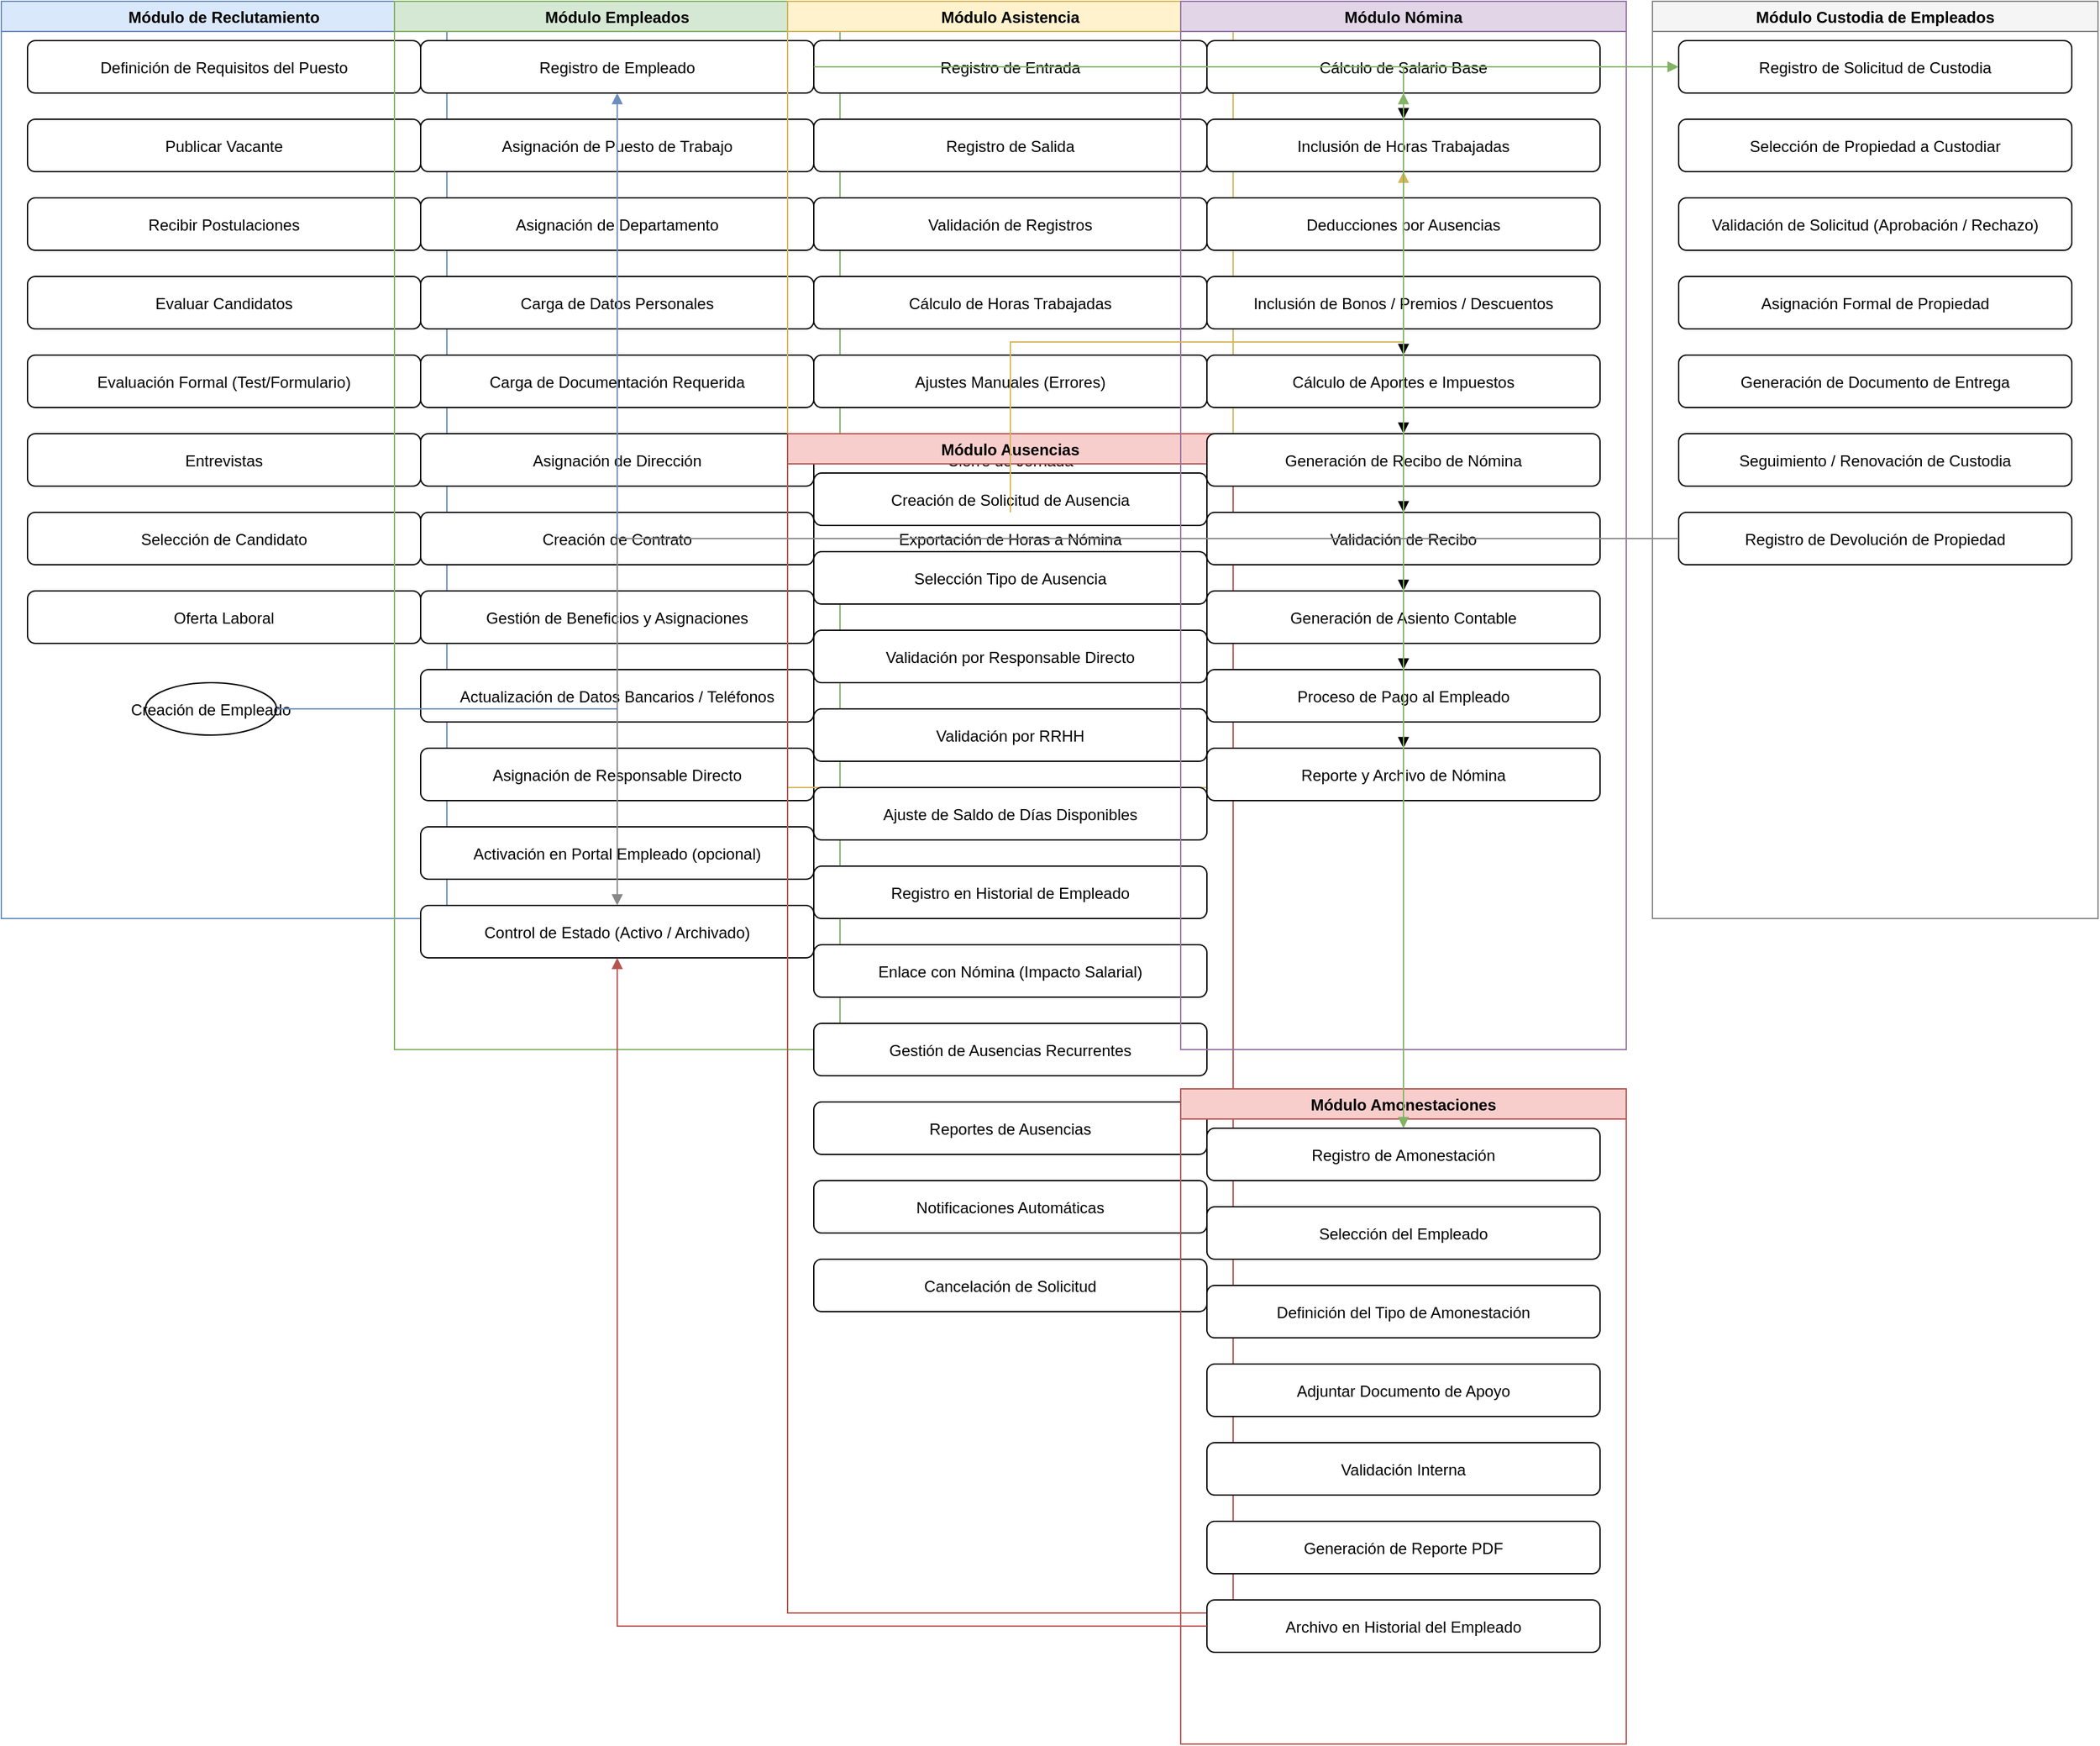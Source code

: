 <?xml version="1.0" encoding="UTF-8"?>
<mxfile>
  <diagram name="RRHH_Odoo_Flujo" id="X3b9cJ5aVg2Kd97cH52v">
    <mxGraphModel dx="1230" dy="780" grid="1" gridSize="10" guides="1" tooltips="1" connect="1" arrows="1" fold="1" page="1" pageScale="1" pageWidth="1169" pageHeight="827" math="0" shadow="0">
      <root>
        <mxCell id="0" />
        <mxCell id="1" parent="0" />
        
        <!-- 🟦 Módulo de Reclutamiento (Extendido) -->
        <mxCell id="reclutamiento" value="Módulo de Reclutamiento" style="swimlane;fillColor=#dae8fc;strokeColor=#6c8ebf;" vertex="1" parent="1">
          <mxGeometry x="20" y="20" width="340" height="700" as="geometry" />
        </mxCell>

        <mxCell id="definir_requisitos" value="Definición de Requisitos del Puesto" style="rounded=1;" vertex="1" parent="reclutamiento">
          <mxGeometry x="20" y="30" width="300" height="40" as="geometry"/>
        </mxCell>

        <mxCell id="publicar_vacante" value="Publicar Vacante" style="rounded=1;" vertex="1" parent="reclutamiento">
          <mxGeometry x="20" y="90" width="300" height="40" as="geometry"/>
        </mxCell>

        <mxCell id="recibir_postulaciones" value="Recibir Postulaciones" style="rounded=1;" vertex="1" parent="reclutamiento">
          <mxGeometry x="20" y="150" width="300" height="40" as="geometry"/>
        </mxCell>

        <mxCell id="evaluar_candidatos" value="Evaluar Candidatos" style="rounded=1;" vertex="1" parent="reclutamiento">
          <mxGeometry x="20" y="210" width="300" height="40" as="geometry"/>
        </mxCell>

        <mxCell id="test_formulario" value="Evaluación Formal (Test/Formulario)" style="rounded=1;" vertex="1" parent="reclutamiento">
          <mxGeometry x="20" y="270" width="300" height="40" as="geometry"/>
        </mxCell>

        <mxCell id="entrevistas" value="Entrevistas" style="rounded=1;" vertex="1" parent="reclutamiento">
          <mxGeometry x="20" y="330" width="300" height="40" as="geometry"/>
        </mxCell>

        <mxCell id="seleccion" value="Selección de Candidato" style="rounded=1;" vertex="1" parent="reclutamiento">
          <mxGeometry x="20" y="390" width="300" height="40" as="geometry"/>
        </mxCell>

        <mxCell id="oferta_laboral" value="Oferta Laboral" style="rounded=1;" vertex="1" parent="reclutamiento">
          <mxGeometry x="20" y="450" width="300" height="40" as="geometry"/>
        </mxCell>

        <mxCell id="crear_empleado" value="Creación de Empleado" style="ellipse;" vertex="1" parent="reclutamiento">
          <mxGeometry x="110" y="520" width="100" height="40" as="geometry"/>
        </mxCell>

        <!-- 🟩 Módulo de Empleados (Extendido) -->
        <mxCell id="empleados" value="Módulo Empleados" style="swimlane;fillColor=#d5e8d4;strokeColor=#82b366;" vertex="1" parent="1">
          <mxGeometry x="320" y="20" width="340" height="800" as="geometry" />
        </mxCell>

        <mxCell id="registro_empleado" value="Registro de Empleado" style="rounded=1;" vertex="1" parent="empleados">
          <mxGeometry x="20" y="30" width="300" height="40" as="geometry"/>
        </mxCell>

        <mxCell id="asignacion_puesto" value="Asignación de Puesto de Trabajo" style="rounded=1;" vertex="1" parent="empleados">
          <mxGeometry x="20" y="90" width="300" height="40" as="geometry"/>
        </mxCell>

        <mxCell id="asignacion_departamento" value="Asignación de Departamento" style="rounded=1;" vertex="1" parent="empleados">
          <mxGeometry x="20" y="150" width="300" height="40" as="geometry"/>
        </mxCell>

        <mxCell id="carga_datos_personales" value="Carga de Datos Personales" style="rounded=1;" vertex="1" parent="empleados">
          <mxGeometry x="20" y="210" width="300" height="40" as="geometry"/>
        </mxCell>

        <mxCell id="carga_documentacion" value="Carga de Documentación Requerida" style="rounded=1;" vertex="1" parent="empleados">
          <mxGeometry x="20" y="270" width="300" height="40" as="geometry"/>
        </mxCell>

        <mxCell id="asignacion_direccion" value="Asignación de Dirección" style="rounded=1;" vertex="1" parent="empleados">
          <mxGeometry x="20" y="330" width="300" height="40" as="geometry"/>
        </mxCell>

        <mxCell id="creacion_contrato" value="Creación de Contrato" style="rounded=1;" vertex="1" parent="empleados">
          <mxGeometry x="20" y="390" width="300" height="40" as="geometry"/>
        </mxCell>

        <mxCell id="gestion_beneficios" value="Gestión de Beneficios y Asignaciones" style="rounded=1;" vertex="1" parent="empleados">
          <mxGeometry x="20" y="450" width="300" height="40" as="geometry"/>
        </mxCell>

        <mxCell id="actualizacion_periodica" value="Actualización de Datos Bancarios / Teléfonos" style="rounded=1;" vertex="1" parent="empleados">
          <mxGeometry x="20" y="510" width="300" height="40" as="geometry"/>
        </mxCell>

        <mxCell id="asignacion_responsable" value="Asignación de Responsable Directo" style="rounded=1;" vertex="1" parent="empleados">
          <mxGeometry x="20" y="570" width="300" height="40" as="geometry"/>
        </mxCell>

        <mxCell id="activacion_portal" value="Activación en Portal Empleado (opcional)" style="rounded=1;" vertex="1" parent="empleados">
          <mxGeometry x="20" y="630" width="300" height="40" as="geometry"/>
        </mxCell>

        <mxCell id="control_cambio_estado" value="Control de Estado (Activo / Archivado)" style="rounded=1;" vertex="1" parent="empleados">
          <mxGeometry x="20" y="690" width="300" height="40" as="geometry"/>
        </mxCell>

        <!-- 🟨 Módulo de Asistencia (Extendido) -->
        <mxCell id="asistencia" value="Módulo Asistencia" style="swimlane;fillColor=#fff2cc;strokeColor=#d6b656;" vertex="1" parent="1">
          <mxGeometry x="620" y="20" width="340" height="600" as="geometry" />
        </mxCell>

        <mxCell id="registro_entrada" value="Registro de Entrada" style="rounded=1;" vertex="1" parent="asistencia">
          <mxGeometry x="20" y="30" width="300" height="40" as="geometry"/>
        </mxCell>

        <mxCell id="registro_salida" value="Registro de Salida" style="rounded=1;" vertex="1" parent="asistencia">
          <mxGeometry x="20" y="90" width="300" height="40" as="geometry"/>
        </mxCell>

        <mxCell id="validacion_asistencia" value="Validación de Registros" style="rounded=1;" vertex="1" parent="asistencia">
          <mxGeometry x="20" y="150" width="300" height="40" as="geometry"/>
        </mxCell>

        <mxCell id="calculo_horas_trabajadas" value="Cálculo de Horas Trabajadas" style="rounded=1;" vertex="1" parent="asistencia">
          <mxGeometry x="20" y="210" width="300" height="40" as="geometry"/>
        </mxCell>

        <mxCell id="ajuste_manual" value="Ajustes Manuales (Errores)" style="rounded=1;" vertex="1" parent="asistencia">
          <mxGeometry x="20" y="270" width="300" height="40" as="geometry"/>
        </mxCell>

        <mxCell id="cierre_jornada" value="Cierre de Jornada" style="rounded=1;" vertex="1" parent="asistencia">
          <mxGeometry x="20" y="330" width="300" height="40" as="geometry"/>
        </mxCell>

        <mxCell id="exportacion_nomina" value="Exportación de Horas a Nómina" style="rounded=1;" vertex="1" parent="asistencia">
          <mxGeometry x="20" y="390" width="300" height="40" as="geometry"/>
        </mxCell>

        <!-- 🟥 Módulo de Ausencias (Extendido) -->
        <mxCell id="ausencias" value="Módulo Ausencias" style="swimlane;fillColor=#f8cecc;strokeColor=#b85450;" vertex="1" parent="1">
          <mxGeometry x="620" y="350" width="340" height="900" as="geometry" />
        </mxCell>

        <mxCell id="creacion_solicitud" value="Creación de Solicitud de Ausencia" style="rounded=1;" vertex="1" parent="ausencias">
          <mxGeometry x="20" y="30" width="300" height="40" as="geometry"/>
        </mxCell>

        <mxCell id="seleccion_tipo_ausencia" value="Selección Tipo de Ausencia" style="rounded=1;" vertex="1" parent="ausencias">
          <mxGeometry x="20" y="90" width="300" height="40" as="geometry"/>
        </mxCell>

        <mxCell id="validacion_responsable" value="Validación por Responsable Directo" style="rounded=1;" vertex="1" parent="ausencias">
          <mxGeometry x="20" y="150" width="300" height="40" as="geometry"/>
        </mxCell>

        <mxCell id="validacion_rrhh" value="Validación por RRHH" style="rounded=1;" vertex="1" parent="ausencias">
          <mxGeometry x="20" y="210" width="300" height="40" as="geometry"/>
        </mxCell>

        <mxCell id="ajuste_saldo" value="Ajuste de Saldo de Días Disponibles" style="rounded=1;" vertex="1" parent="ausencias">
          <mxGeometry x="20" y="270" width="300" height="40" as="geometry"/>
        </mxCell>

        <mxCell id="registro_historial" value="Registro en Historial de Empleado" style="rounded=1;" vertex="1" parent="ausencias">
          <mxGeometry x="20" y="330" width="300" height="40" as="geometry"/>
        </mxCell>

        <mxCell id="enlace_nomina" value="Enlace con Nómina (Impacto Salarial)" style="rounded=1;" vertex="1" parent="ausencias">
          <mxGeometry x="20" y="390" width="300" height="40" as="geometry"/>
        </mxCell>

        <mxCell id="gestion_recurrentes" value="Gestión de Ausencias Recurrentes" style="rounded=1;" vertex="1" parent="ausencias">
          <mxGeometry x="20" y="450" width="300" height="40" as="geometry"/>
        </mxCell>

        <mxCell id="reportes_ausencias" value="Reportes de Ausencias" style="rounded=1;" vertex="1" parent="ausencias">
          <mxGeometry x="20" y="510" width="300" height="40" as="geometry"/>
        </mxCell>

        <mxCell id="notificaciones" value="Notificaciones Automáticas" style="rounded=1;" vertex="1" parent="ausencias">
          <mxGeometry x="20" y="570" width="300" height="40" as="geometry"/>
        </mxCell>

        <mxCell id="cancelacion_solicitud" value="Cancelación de Solicitud" style="rounded=1;" vertex="1" parent="ausencias">
          <mxGeometry x="20" y="630" width="300" height="40" as="geometry"/>
        </mxCell>

        <!-- 🟪 Módulo de Nómina (Extendido) -->
        <mxCell id="nomina" value="Módulo Nómina" style="swimlane;fillColor=#e1d5e7;strokeColor=#9673a6;" vertex="1" parent="1">
          <mxGeometry x="920" y="20" width="340" height="800" as="geometry" />
        </mxCell>

        <mxCell id="calculo_salario_base" value="Cálculo de Salario Base" style="rounded=1;" vertex="1" parent="nomina">
          <mxGeometry x="20" y="30" width="300" height="40" as="geometry"/>
        </mxCell>

        <mxCell id="inclusion_horas_trabajadas" value="Inclusión de Horas Trabajadas" style="rounded=1;" vertex="1" parent="nomina">
          <mxGeometry x="20" y="90" width="300" height="40" as="geometry"/>
        </mxCell>

        <mxCell id="inclusion_ausencias" value="Deducciones por Ausencias" style="rounded=1;" vertex="1" parent="nomina">
          <mxGeometry x="20" y="150" width="300" height="40" as="geometry"/>
        </mxCell>

        <mxCell id="inclusion_inputs_adicionales" value="Inclusión de Bonos / Premios / Descuentos" style="rounded=1;" vertex="1" parent="nomina">
          <mxGeometry x="20" y="210" width="300" height="40" as="geometry"/>
        </mxCell>

        <mxCell id="calculo_aportes_impuestos" value="Cálculo de Aportes e Impuestos" style="rounded=1;" vertex="1" parent="nomina">
          <mxGeometry x="20" y="270" width="300" height="40" as="geometry"/>
        </mxCell>

        <mxCell id="generacion_recibo_nomina" value="Generación de Recibo de Nómina" style="rounded=1;" vertex="1" parent="nomina">
          <mxGeometry x="20" y="330" width="300" height="40" as="geometry"/>
        </mxCell>

        <mxCell id="validacion_recibo" value="Validación de Recibo" style="rounded=1;" vertex="1" parent="nomina">
          <mxGeometry x="20" y="390" width="300" height="40" as="geometry"/>
        </mxCell>

        <mxCell id="generacion_asiento_contable" value="Generación de Asiento Contable" style="rounded=1;" vertex="1" parent="nomina">
          <mxGeometry x="20" y="450" width="300" height="40" as="geometry"/>
        </mxCell>

        <mxCell id="proceso_pago" value="Proceso de Pago al Empleado" style="rounded=1;" vertex="1" parent="nomina">
          <mxGeometry x="20" y="510" width="300" height="40" as="geometry"/>
        </mxCell>

        <mxCell id="reporte_nomina" value="Reporte y Archivo de Nómina" style="rounded=1;" vertex="1" parent="nomina">
          <mxGeometry x="20" y="570" width="300" height="40" as="geometry"/>
        </mxCell>
	
        <!-- 🔗 Conexiones mejoradas entre módulos -->
        
        <!-- De Reclutamiento a Empleados -->
        <mxCell id="con_reclutamiento_empleados" style="edgeStyle=orthogonalEdgeStyle;rounded=0;endArrow=block;html=1;strokeColor=#6c8ebf;" edge="1" parent="1" source="crear_empleado" target="registro_empleado">
          <mxGeometry relative="1" as="geometry"/>
        </mxCell>

        <!-- De Empleados a Nómina (Creación de Contrato) -->
        <mxCell id="con_empleados_nomina_contrato" style="edgeStyle=orthogonalEdgeStyle;rounded=0;endArrow=block;html=1;strokeColor=#82b366;" edge="1" parent="1" source="creacion_contrato" target="calculo_salario_base">
          <mxGeometry relative="1" as="geometry"/>
        </mxCell>

        <!-- De Asistencia a Nómina (Exportación de Horas Trabajadas) -->
        <mxCell id="con_asistencia_nomina_horas" style="edgeStyle=orthogonalEdgeStyle;rounded=0;endArrow=block;html=1;strokeColor=#d6b656;" edge="1" parent="1" source="exportacion_nomina" target="inclusion_horas_trabajadas">
          <mxGeometry relative="1" as="geometry"/>
        </mxCell>

        <!-- De Ausencias a Nómina (Impacto Salarial) -->
        <mxCell id="con_ausencias_nomina_dias" style="edgeStyle=orthogonalEdgeStyle;rounded=0;endArrow=block;html=1;strokeColor=#b85450;" edge="1" parent="1" source="enlace_nomina" target="deducciones_por_ausencias">
          <mxGeometry relative="1" as="geometry"/>
        </mxCell>

        <!-- Conexiones internas dentro del Módulo de Nómina (extendidas) -->

        <mxCell id="con_salario_horas" style="edgeStyle=orthogonalEdgeStyle;rounded=0;endArrow=block;html=1;" edge="1" parent="1" source="calculo_salario_base" target="inclusion_horas_trabajadas">
          <mxGeometry relative="1" as="geometry"/>
        </mxCell>

        <mxCell id="con_horas_ausencias" style="edgeStyle=orthogonalEdgeStyle;rounded=0;endArrow=block;html=1;" edge="1" parent="1" source="inclusion_horas_trabajadas" target="deducciones_por_ausencias">
          <mxGeometry relative="1" as="geometry"/>
        </mxCell>

        <mxCell id="con_ausencias_inputs" style="edgeStyle=orthogonalEdgeStyle;rounded=0;endArrow=block;html=1;" edge="1" parent="1" source="deducciones_por_ausencias" target="inclusion_inputs_adicionales">
          <mxGeometry relative="1" as="geometry"/>
        </mxCell>

        <mxCell id="con_inputs_aportes" style="edgeStyle=orthogonalEdgeStyle;rounded=0;endArrow=block;html=1;" edge="1" parent="1" source="inclusion_inputs_adicionales" target="calculo_aportes_impuestos">
          <mxGeometry relative="1" as="geometry"/>
        </mxCell>

        <mxCell id="con_aportes_recibo" style="edgeStyle=orthogonalEdgeStyle;rounded=0;endArrow=block;html=1;" edge="1" parent="1" source="calculo_aportes_impuestos" target="generacion_recibo_nomina">
          <mxGeometry relative="1" as="geometry"/>
        </mxCell>

        <mxCell id="con_recibo_validacion" style="edgeStyle=orthogonalEdgeStyle;rounded=0;endArrow=block;html=1;" edge="1" parent="1" source="generacion_recibo_nomina" target="validacion_recibo">
          <mxGeometry relative="1" as="geometry"/>
        </mxCell>

        <mxCell id="con_validacion_asiento" style="edgeStyle=orthogonalEdgeStyle;rounded=0;endArrow=block;html=1;" edge="1" parent="1" source="validacion_recibo" target="generacion_asiento_contable">
          <mxGeometry relative="1" as="geometry"/>
        </mxCell>

        <mxCell id="con_asiento_pago" style="edgeStyle=orthogonalEdgeStyle;rounded=0;endArrow=block;html=1;" edge="1" parent="1" source="generacion_asiento_contable" target="proceso_pago">
          <mxGeometry relative="1" as="geometry"/>
        </mxCell>

        <mxCell id="con_pago_reporte" style="edgeStyle=orthogonalEdgeStyle;rounded=0;endArrow=block;html=1;" edge="1" parent="1" source="proceso_pago" target="reporte_nomina">
          <mxGeometry relative="1" as="geometry"/>
        </mxCell>
        <!-- 🟥 Módulo de Amonestaciones -->
        <mxCell id="amonestaciones" value="Módulo Amonestaciones" style="swimlane;fillColor=#f8cecc;strokeColor=#b85450;" vertex="1" parent="1">
          <mxGeometry x="920" y="850" width="340" height="500" as="geometry" />
        </mxCell>

        <mxCell id="registro_amonestacion" value="Registro de Amonestación" style="rounded=1;" vertex="1" parent="amonestaciones">
          <mxGeometry x="20" y="30" width="300" height="40" as="geometry"/>
        </mxCell>

        <mxCell id="seleccion_empleado_amonestado" value="Selección del Empleado" style="rounded=1;" vertex="1" parent="amonestaciones">
          <mxGeometry x="20" y="90" width="300" height="40" as="geometry"/>
        </mxCell>

        <mxCell id="definicion_tipo_amonestacion" value="Definición del Tipo de Amonestación" style="rounded=1;" vertex="1" parent="amonestaciones">
          <mxGeometry x="20" y="150" width="300" height="40" as="geometry"/>
        </mxCell>

        <mxCell id="adjuntar_documento" value="Adjuntar Documento de Apoyo" style="rounded=1;" vertex="1" parent="amonestaciones">
          <mxGeometry x="20" y="210" width="300" height="40" as="geometry"/>
        </mxCell>

        <mxCell id="validacion_amonestacion" value="Validación Interna" style="rounded=1;" vertex="1" parent="amonestaciones">
          <mxGeometry x="20" y="270" width="300" height="40" as="geometry"/>
        </mxCell>

        <mxCell id="generacion_reporte_pdf" value="Generación de Reporte PDF" style="rounded=1;" vertex="1" parent="amonestaciones">
          <mxGeometry x="20" y="330" width="300" height="40" as="geometry"/>
        </mxCell>

        <mxCell id="archivo_historial_empleado" value="Archivo en Historial del Empleado" style="rounded=1;" vertex="1" parent="amonestaciones">
          <mxGeometry x="20" y="390" width="300" height="40" as="geometry"/>
        </mxCell>

        <!-- 🔗 Conexiones de Amonestaciones -->
        
        <!-- Desde Empleados hacia Amonestaciones -->
        <mxCell id="con_empleado_amonestaciones" style="edgeStyle=orthogonalEdgeStyle;rounded=0;endArrow=block;html=1;strokeColor=#82b366;" edge="1" parent="1" source="registro_empleado" target="registro_amonestacion">
          <mxGeometry relative="1" as="geometry"/>
        </mxCell>

        <!-- Desde Amonestaciones hacia Historial del Empleado -->
        <mxCell id="con_amonestaciones_historial" style="edgeStyle=orthogonalEdgeStyle;rounded=0;endArrow=block;html=1;strokeColor=#b85450;" edge="1" parent="1" source="archivo_historial_empleado" target="control_cambio_estado">
          <mxGeometry relative="1" as="geometry"/>
        </mxCell>

        <!-- 🟫 Módulo de Custodia de Empleados -->
        <mxCell id="custodia" value="Módulo Custodia de Empleados" style="swimlane;fillColor=#f5f5f5;strokeColor=#888888;" vertex="1" parent="1">
          <mxGeometry x="1280" y="20" width="340" height="700" as="geometry" />
        </mxCell>

        <mxCell id="registro_solicitud_custodia" value="Registro de Solicitud de Custodia" style="rounded=1;" vertex="1" parent="custodia">
          <mxGeometry x="20" y="30" width="300" height="40" as="geometry"/>
        </mxCell>

        <mxCell id="seleccion_propiedad" value="Selección de Propiedad a Custodiar" style="rounded=1;" vertex="1" parent="custodia">
          <mxGeometry x="20" y="90" width="300" height="40" as="geometry"/>
        </mxCell>

        <mxCell id="validacion_custodia" value="Validación de Solicitud (Aprobación / Rechazo)" style="rounded=1;" vertex="1" parent="custodia">
          <mxGeometry x="20" y="150" width="300" height="40" as="geometry"/>
        </mxCell>

        <mxCell id="asignacion_propiedad" value="Asignación Formal de Propiedad" style="rounded=1;" vertex="1" parent="custodia">
          <mxGeometry x="20" y="210" width="300" height="40" as="geometry"/>
        </mxCell>

        <mxCell id="generacion_documento_entrega" value="Generación de Documento de Entrega" style="rounded=1;" vertex="1" parent="custodia">
          <mxGeometry x="20" y="270" width="300" height="40" as="geometry"/>
        </mxCell>

        <mxCell id="seguimiento_custodia" value="Seguimiento / Renovación de Custodia" style="rounded=1;" vertex="1" parent="custodia">
          <mxGeometry x="20" y="330" width="300" height="40" as="geometry"/>
        </mxCell>

        <mxCell id="registro_devolucion" value="Registro de Devolución de Propiedad" style="rounded=1;" vertex="1" parent="custodia">
          <mxGeometry x="20" y="390" width="300" height="40" as="geometry"/>
        </mxCell>

        <!-- 🔗 Conexiones de Custodia -->

        <!-- Desde Empleados hacia Custodia -->
        <mxCell id="con_empleado_custodia" style="edgeStyle=orthogonalEdgeStyle;rounded=0;endArrow=block;html=1;strokeColor=#82b366;" edge="1" parent="1" source="registro_empleado" target="registro_solicitud_custodia">
          <mxGeometry relative="1" as="geometry"/>
        </mxCell>

        <!-- Desde Custodia hacia control de estado en Empleados (opcional, entrega cerrada) -->
        <mxCell id="con_custodia_estado" style="edgeStyle=orthogonalEdgeStyle;rounded=0;endArrow=block;html=1;strokeColor=#888888;" edge="1" parent="1" source="registro_devolucion" target="control_cambio_estado">
          <mxGeometry relative="1" as="geometry"/>
        </mxCell>

      </root>
    </mxGraphModel>
  </diagram>
</mxfile>

